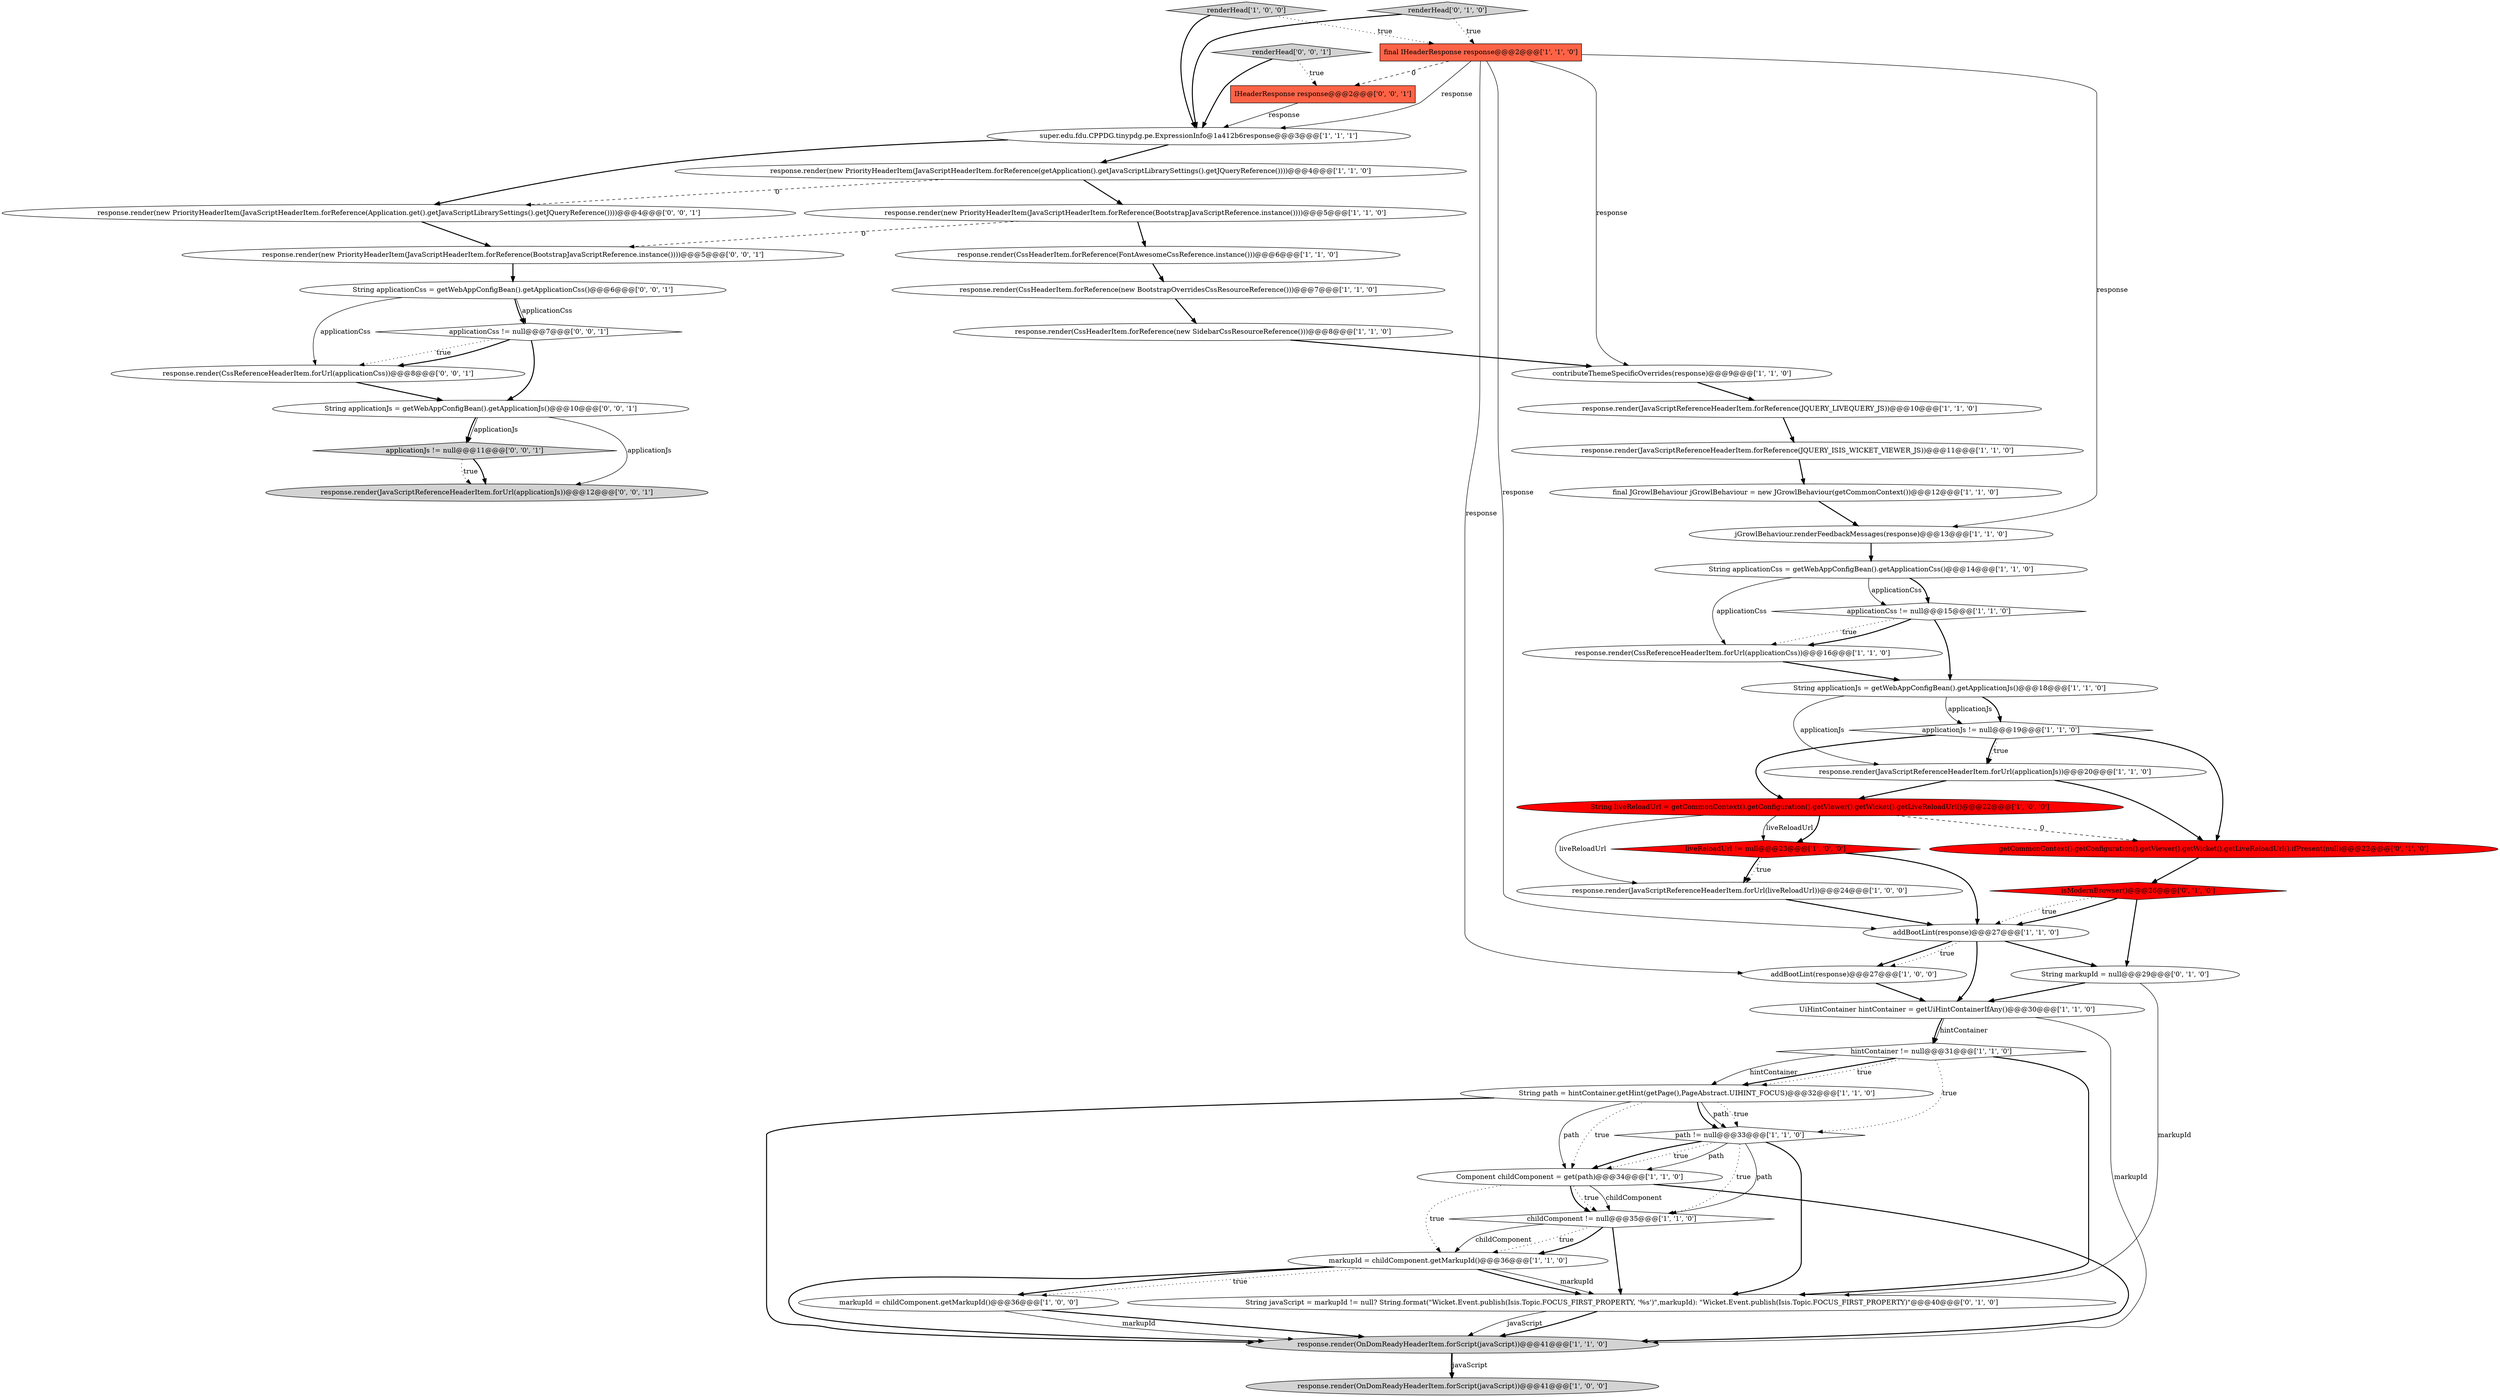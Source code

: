 digraph {
25 [style = filled, label = "applicationJs != null@@@19@@@['1', '1', '0']", fillcolor = white, shape = diamond image = "AAA0AAABBB1BBB"];
24 [style = filled, label = "response.render(CssHeaderItem.forReference(new SidebarCssResourceReference()))@@@8@@@['1', '1', '0']", fillcolor = white, shape = ellipse image = "AAA0AAABBB1BBB"];
2 [style = filled, label = "response.render(JavaScriptReferenceHeaderItem.forReference(JQUERY_LIVEQUERY_JS))@@@10@@@['1', '1', '0']", fillcolor = white, shape = ellipse image = "AAA0AAABBB1BBB"];
44 [style = filled, label = "response.render(new PriorityHeaderItem(JavaScriptHeaderItem.forReference(BootstrapJavaScriptReference.instance())))@@@5@@@['0', '0', '1']", fillcolor = white, shape = ellipse image = "AAA0AAABBB3BBB"];
43 [style = filled, label = "String applicationJs = getWebAppConfigBean().getApplicationJs()@@@10@@@['0', '0', '1']", fillcolor = white, shape = ellipse image = "AAA0AAABBB3BBB"];
1 [style = filled, label = "childComponent != null@@@35@@@['1', '1', '0']", fillcolor = white, shape = diamond image = "AAA0AAABBB1BBB"];
34 [style = filled, label = "String markupId = null@@@29@@@['0', '1', '0']", fillcolor = white, shape = ellipse image = "AAA0AAABBB2BBB"];
37 [style = filled, label = "isModernBrowser()@@@26@@@['0', '1', '0']", fillcolor = red, shape = diamond image = "AAA1AAABBB2BBB"];
6 [style = filled, label = "markupId = childComponent.getMarkupId()@@@36@@@['1', '1', '0']", fillcolor = white, shape = ellipse image = "AAA0AAABBB1BBB"];
46 [style = filled, label = "applicationJs != null@@@11@@@['0', '0', '1']", fillcolor = lightgray, shape = diamond image = "AAA0AAABBB3BBB"];
20 [style = filled, label = "hintContainer != null@@@31@@@['1', '1', '0']", fillcolor = white, shape = diamond image = "AAA0AAABBB1BBB"];
11 [style = filled, label = "response.render(CssReferenceHeaderItem.forUrl(applicationCss))@@@16@@@['1', '1', '0']", fillcolor = white, shape = ellipse image = "AAA0AAABBB1BBB"];
31 [style = filled, label = "final IHeaderResponse response@@@2@@@['1', '1', '0']", fillcolor = tomato, shape = box image = "AAA0AAABBB1BBB"];
5 [style = filled, label = "response.render(new PriorityHeaderItem(JavaScriptHeaderItem.forReference(BootstrapJavaScriptReference.instance())))@@@5@@@['1', '1', '0']", fillcolor = white, shape = ellipse image = "AAA0AAABBB1BBB"];
26 [style = filled, label = "response.render(JavaScriptReferenceHeaderItem.forReference(JQUERY_ISIS_WICKET_VIEWER_JS))@@@11@@@['1', '1', '0']", fillcolor = white, shape = ellipse image = "AAA0AAABBB1BBB"];
0 [style = filled, label = "liveReloadUrl != null@@@23@@@['1', '0', '0']", fillcolor = red, shape = diamond image = "AAA1AAABBB1BBB"];
48 [style = filled, label = "renderHead['0', '0', '1']", fillcolor = lightgray, shape = diamond image = "AAA0AAABBB3BBB"];
42 [style = filled, label = "response.render(new PriorityHeaderItem(JavaScriptHeaderItem.forReference(Application.get().getJavaScriptLibrarySettings().getJQueryReference())))@@@4@@@['0', '0', '1']", fillcolor = white, shape = ellipse image = "AAA0AAABBB3BBB"];
38 [style = filled, label = "getCommonContext().getConfiguration().getViewer().getWicket().getLiveReloadUrl().ifPresent(null)@@@22@@@['0', '1', '0']", fillcolor = red, shape = ellipse image = "AAA1AAABBB2BBB"];
10 [style = filled, label = "contributeThemeSpecificOverrides(response)@@@9@@@['1', '1', '0']", fillcolor = white, shape = ellipse image = "AAA0AAABBB1BBB"];
32 [style = filled, label = "Component childComponent = get(path)@@@34@@@['1', '1', '0']", fillcolor = white, shape = ellipse image = "AAA0AAABBB1BBB"];
39 [style = filled, label = "response.render(CssReferenceHeaderItem.forUrl(applicationCss))@@@8@@@['0', '0', '1']", fillcolor = white, shape = ellipse image = "AAA0AAABBB3BBB"];
40 [style = filled, label = "IHeaderResponse response@@@2@@@['0', '0', '1']", fillcolor = tomato, shape = box image = "AAA0AAABBB3BBB"];
19 [style = filled, label = "String applicationCss = getWebAppConfigBean().getApplicationCss()@@@14@@@['1', '1', '0']", fillcolor = white, shape = ellipse image = "AAA0AAABBB1BBB"];
22 [style = filled, label = "final JGrowlBehaviour jGrowlBehaviour = new JGrowlBehaviour(getCommonContext())@@@12@@@['1', '1', '0']", fillcolor = white, shape = ellipse image = "AAA0AAABBB1BBB"];
29 [style = filled, label = "response.render(JavaScriptReferenceHeaderItem.forUrl(applicationJs))@@@20@@@['1', '1', '0']", fillcolor = white, shape = ellipse image = "AAA0AAABBB1BBB"];
27 [style = filled, label = "addBootLint(response)@@@27@@@['1', '1', '0']", fillcolor = white, shape = ellipse image = "AAA0AAABBB1BBB"];
16 [style = filled, label = "renderHead['1', '0', '0']", fillcolor = lightgray, shape = diamond image = "AAA0AAABBB1BBB"];
47 [style = filled, label = "String applicationCss = getWebAppConfigBean().getApplicationCss()@@@6@@@['0', '0', '1']", fillcolor = white, shape = ellipse image = "AAA0AAABBB3BBB"];
41 [style = filled, label = "response.render(JavaScriptReferenceHeaderItem.forUrl(applicationJs))@@@12@@@['0', '0', '1']", fillcolor = lightgray, shape = ellipse image = "AAA0AAABBB3BBB"];
15 [style = filled, label = "super.edu.fdu.CPPDG.tinypdg.pe.ExpressionInfo@1a412b6response@@@3@@@['1', '1', '1']", fillcolor = white, shape = ellipse image = "AAA0AAABBB1BBB"];
8 [style = filled, label = "response.render(JavaScriptReferenceHeaderItem.forUrl(liveReloadUrl))@@@24@@@['1', '0', '0']", fillcolor = white, shape = ellipse image = "AAA0AAABBB1BBB"];
7 [style = filled, label = "response.render(CssHeaderItem.forReference(FontAwesomeCssReference.instance()))@@@6@@@['1', '1', '0']", fillcolor = white, shape = ellipse image = "AAA0AAABBB1BBB"];
9 [style = filled, label = "String path = hintContainer.getHint(getPage(),PageAbstract.UIHINT_FOCUS)@@@32@@@['1', '1', '0']", fillcolor = white, shape = ellipse image = "AAA0AAABBB1BBB"];
17 [style = filled, label = "applicationCss != null@@@15@@@['1', '1', '0']", fillcolor = white, shape = diamond image = "AAA0AAABBB1BBB"];
36 [style = filled, label = "renderHead['0', '1', '0']", fillcolor = lightgray, shape = diamond image = "AAA0AAABBB2BBB"];
12 [style = filled, label = "jGrowlBehaviour.renderFeedbackMessages(response)@@@13@@@['1', '1', '0']", fillcolor = white, shape = ellipse image = "AAA0AAABBB1BBB"];
21 [style = filled, label = "response.render(OnDomReadyHeaderItem.forScript(javaScript))@@@41@@@['1', '1', '0']", fillcolor = lightgray, shape = ellipse image = "AAA0AAABBB1BBB"];
45 [style = filled, label = "applicationCss != null@@@7@@@['0', '0', '1']", fillcolor = white, shape = diamond image = "AAA0AAABBB3BBB"];
28 [style = filled, label = "addBootLint(response)@@@27@@@['1', '0', '0']", fillcolor = white, shape = ellipse image = "AAA0AAABBB1BBB"];
4 [style = filled, label = "String applicationJs = getWebAppConfigBean().getApplicationJs()@@@18@@@['1', '1', '0']", fillcolor = white, shape = ellipse image = "AAA0AAABBB1BBB"];
30 [style = filled, label = "response.render(OnDomReadyHeaderItem.forScript(javaScript))@@@41@@@['1', '0', '0']", fillcolor = lightgray, shape = ellipse image = "AAA0AAABBB1BBB"];
35 [style = filled, label = "String javaScript = markupId != null? String.format(\"Wicket.Event.publish(Isis.Topic.FOCUS_FIRST_PROPERTY, '%s')\",markupId): \"Wicket.Event.publish(Isis.Topic.FOCUS_FIRST_PROPERTY)\"@@@40@@@['0', '1', '0']", fillcolor = white, shape = ellipse image = "AAA0AAABBB2BBB"];
14 [style = filled, label = "path != null@@@33@@@['1', '1', '0']", fillcolor = white, shape = diamond image = "AAA0AAABBB1BBB"];
33 [style = filled, label = "response.render(new PriorityHeaderItem(JavaScriptHeaderItem.forReference(getApplication().getJavaScriptLibrarySettings().getJQueryReference())))@@@4@@@['1', '1', '0']", fillcolor = white, shape = ellipse image = "AAA0AAABBB1BBB"];
3 [style = filled, label = "UiHintContainer hintContainer = getUiHintContainerIfAny()@@@30@@@['1', '1', '0']", fillcolor = white, shape = ellipse image = "AAA0AAABBB1BBB"];
13 [style = filled, label = "markupId = childComponent.getMarkupId()@@@36@@@['1', '0', '0']", fillcolor = white, shape = ellipse image = "AAA0AAABBB1BBB"];
23 [style = filled, label = "String liveReloadUrl = getCommonContext().getConfiguration().getViewer().getWicket().getLiveReloadUrl()@@@22@@@['1', '0', '0']", fillcolor = red, shape = ellipse image = "AAA1AAABBB1BBB"];
18 [style = filled, label = "response.render(CssHeaderItem.forReference(new BootstrapOverridesCssResourceReference()))@@@7@@@['1', '1', '0']", fillcolor = white, shape = ellipse image = "AAA0AAABBB1BBB"];
23->38 [style = dashed, label="0"];
14->32 [style = dotted, label="true"];
2->26 [style = bold, label=""];
6->35 [style = bold, label=""];
4->25 [style = bold, label=""];
37->27 [style = bold, label=""];
14->35 [style = bold, label=""];
20->9 [style = bold, label=""];
27->28 [style = bold, label=""];
35->21 [style = solid, label="javaScript"];
31->40 [style = dashed, label="0"];
25->29 [style = bold, label=""];
21->30 [style = bold, label=""];
25->29 [style = dotted, label="true"];
14->32 [style = solid, label="path"];
26->22 [style = bold, label=""];
4->25 [style = solid, label="applicationJs"];
23->0 [style = solid, label="liveReloadUrl"];
42->44 [style = bold, label=""];
45->43 [style = bold, label=""];
32->1 [style = solid, label="childComponent"];
0->8 [style = bold, label=""];
9->21 [style = bold, label=""];
9->14 [style = bold, label=""];
1->6 [style = dotted, label="true"];
23->8 [style = solid, label="liveReloadUrl"];
28->3 [style = bold, label=""];
8->27 [style = bold, label=""];
44->47 [style = bold, label=""];
9->32 [style = dotted, label="true"];
24->10 [style = bold, label=""];
21->30 [style = solid, label="javaScript"];
19->11 [style = solid, label="applicationCss"];
6->13 [style = dotted, label="true"];
47->39 [style = solid, label="applicationCss"];
1->35 [style = bold, label=""];
29->23 [style = bold, label=""];
35->21 [style = bold, label=""];
43->41 [style = solid, label="applicationJs"];
43->46 [style = bold, label=""];
46->41 [style = bold, label=""];
36->31 [style = dotted, label="true"];
47->45 [style = solid, label="applicationCss"];
0->8 [style = dotted, label="true"];
31->12 [style = solid, label="response"];
38->37 [style = bold, label=""];
19->17 [style = solid, label="applicationCss"];
45->39 [style = dotted, label="true"];
5->7 [style = bold, label=""];
10->2 [style = bold, label=""];
29->38 [style = bold, label=""];
14->1 [style = dotted, label="true"];
4->29 [style = solid, label="applicationJs"];
15->33 [style = bold, label=""];
25->38 [style = bold, label=""];
9->14 [style = solid, label="path"];
9->32 [style = solid, label="path"];
18->24 [style = bold, label=""];
31->28 [style = solid, label="response"];
3->20 [style = solid, label="hintContainer"];
40->15 [style = solid, label="response"];
20->9 [style = dotted, label="true"];
31->10 [style = solid, label="response"];
6->35 [style = solid, label="markupId"];
32->6 [style = dotted, label="true"];
6->21 [style = bold, label=""];
11->4 [style = bold, label=""];
20->14 [style = dotted, label="true"];
19->17 [style = bold, label=""];
48->40 [style = dotted, label="true"];
3->21 [style = solid, label="markupId"];
33->5 [style = bold, label=""];
13->21 [style = solid, label="markupId"];
23->0 [style = bold, label=""];
1->6 [style = bold, label=""];
27->34 [style = bold, label=""];
1->6 [style = solid, label="childComponent"];
6->13 [style = bold, label=""];
32->1 [style = bold, label=""];
7->18 [style = bold, label=""];
47->45 [style = bold, label=""];
37->27 [style = dotted, label="true"];
14->32 [style = bold, label=""];
16->31 [style = dotted, label="true"];
32->1 [style = dotted, label="true"];
17->4 [style = bold, label=""];
31->27 [style = solid, label="response"];
31->15 [style = solid, label="response"];
14->1 [style = solid, label="path"];
45->39 [style = bold, label=""];
17->11 [style = dotted, label="true"];
16->15 [style = bold, label=""];
5->44 [style = dashed, label="0"];
32->21 [style = bold, label=""];
25->23 [style = bold, label=""];
0->27 [style = bold, label=""];
27->3 [style = bold, label=""];
36->15 [style = bold, label=""];
39->43 [style = bold, label=""];
46->41 [style = dotted, label="true"];
9->14 [style = dotted, label="true"];
43->46 [style = solid, label="applicationJs"];
34->35 [style = solid, label="markupId"];
33->42 [style = dashed, label="0"];
27->28 [style = dotted, label="true"];
3->20 [style = bold, label=""];
15->42 [style = bold, label=""];
34->3 [style = bold, label=""];
20->9 [style = solid, label="hintContainer"];
22->12 [style = bold, label=""];
37->34 [style = bold, label=""];
48->15 [style = bold, label=""];
20->35 [style = bold, label=""];
12->19 [style = bold, label=""];
13->21 [style = bold, label=""];
17->11 [style = bold, label=""];
}
